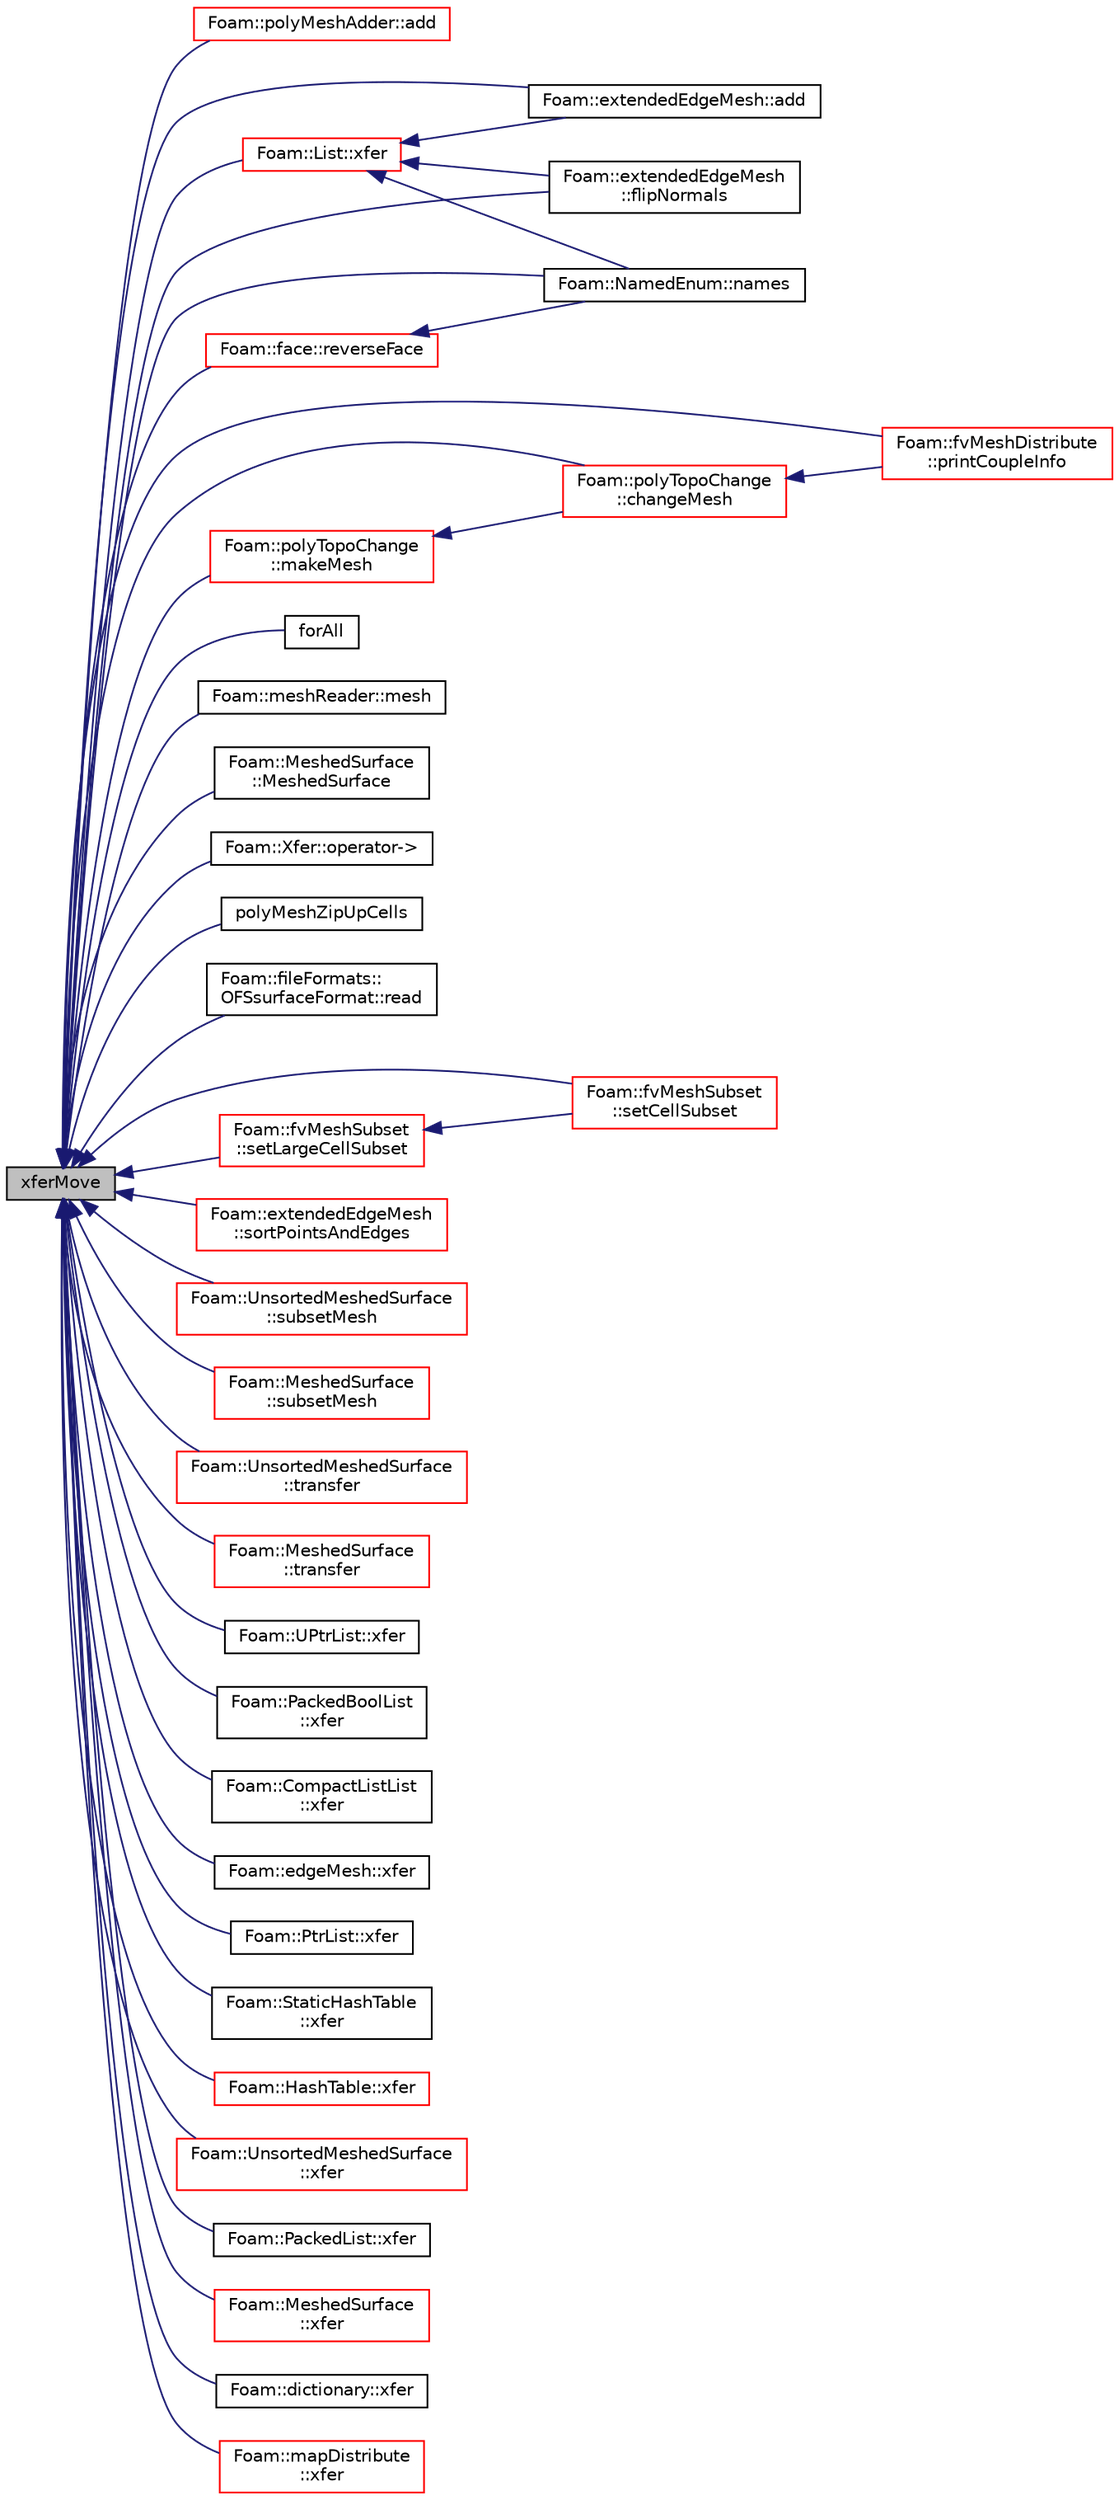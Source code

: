 digraph "xferMove"
{
  bgcolor="transparent";
  edge [fontname="Helvetica",fontsize="10",labelfontname="Helvetica",labelfontsize="10"];
  node [fontname="Helvetica",fontsize="10",shape=record];
  rankdir="LR";
  Node1 [label="xferMove",height=0.2,width=0.4,color="black", fillcolor="grey75", style="filled", fontcolor="black"];
  Node1 -> Node2 [dir="back",color="midnightblue",fontsize="10",style="solid",fontname="Helvetica"];
  Node2 [label="Foam::polyMeshAdder::add",height=0.2,width=0.4,color="red",URL="$a01918.html#a24c9d73a4265ffdfd8fd7fc1c73a1cdc",tooltip="Add two polyMeshes. Returns new polyMesh and map construct. "];
  Node1 -> Node3 [dir="back",color="midnightblue",fontsize="10",style="solid",fontname="Helvetica"];
  Node3 [label="Foam::extendedEdgeMesh::add",height=0.2,width=0.4,color="black",URL="$a00699.html#af07e0aa40a7a71b92a74dd6b77a44ad3",tooltip="Add extendedEdgeMesh. No filtering of duplicates. "];
  Node1 -> Node4 [dir="back",color="midnightblue",fontsize="10",style="solid",fontname="Helvetica"];
  Node4 [label="Foam::polyTopoChange\l::changeMesh",height=0.2,width=0.4,color="red",URL="$a01939.html#a1b105b13373ba9f1c7685f873b250cf2",tooltip="Inplace changes mesh without change of patches. "];
  Node4 -> Node5 [dir="back",color="midnightblue",fontsize="10",style="solid",fontname="Helvetica"];
  Node5 [label="Foam::fvMeshDistribute\l::printCoupleInfo",height=0.2,width=0.4,color="red",URL="$a00878.html#a0b2e9e5ba94679bbc5d807ecf02687e2",tooltip="Print some info on coupling data. "];
  Node1 -> Node6 [dir="back",color="midnightblue",fontsize="10",style="solid",fontname="Helvetica"];
  Node6 [label="Foam::extendedEdgeMesh\l::flipNormals",height=0.2,width=0.4,color="black",URL="$a00699.html#ace7a4ec5b5de12179b1d4194ea408066",tooltip="Flip normals. All concave become convex, all internal external. "];
  Node1 -> Node7 [dir="back",color="midnightblue",fontsize="10",style="solid",fontname="Helvetica"];
  Node7 [label="forAll",height=0.2,width=0.4,color="black",URL="$a03926.html#aed2e7fb0cc5e714d9c26e3ea39f2dc88"];
  Node1 -> Node8 [dir="back",color="midnightblue",fontsize="10",style="solid",fontname="Helvetica"];
  Node8 [label="Foam::polyTopoChange\l::makeMesh",height=0.2,width=0.4,color="red",URL="$a01939.html#a53cd346c4116b75d2e9540d07c212149",tooltip="Create new mesh with old mesh patches. "];
  Node8 -> Node4 [dir="back",color="midnightblue",fontsize="10",style="solid",fontname="Helvetica"];
  Node1 -> Node9 [dir="back",color="midnightblue",fontsize="10",style="solid",fontname="Helvetica"];
  Node9 [label="Foam::meshReader::mesh",height=0.2,width=0.4,color="black",URL="$a01469.html#a5aca9ab4bac609de1e0e8c268bfc363f",tooltip="Create and return polyMesh. "];
  Node1 -> Node10 [dir="back",color="midnightblue",fontsize="10",style="solid",fontname="Helvetica"];
  Node10 [label="Foam::MeshedSurface\l::MeshedSurface",height=0.2,width=0.4,color="black",URL="$a01464.html#a3ee4d9ba6f03479eb3698c0e391b40e9",tooltip="Construct from a boundary mesh with local points/faces. "];
  Node1 -> Node11 [dir="back",color="midnightblue",fontsize="10",style="solid",fontname="Helvetica"];
  Node11 [label="Foam::NamedEnum::names",height=0.2,width=0.4,color="black",URL="$a01569.html#a7350da3a0edd92cd11e6c479c9967dc8"];
  Node1 -> Node12 [dir="back",color="midnightblue",fontsize="10",style="solid",fontname="Helvetica"];
  Node12 [label="Foam::Xfer::operator-\>",height=0.2,width=0.4,color="black",URL="$a02885.html#a01a2431b4e56f4c9bddd7094e87d2d79",tooltip="Pointer to the underlying datatype. "];
  Node1 -> Node13 [dir="back",color="midnightblue",fontsize="10",style="solid",fontname="Helvetica"];
  Node13 [label="polyMeshZipUpCells",height=0.2,width=0.4,color="black",URL="$a10733.html#ab957fb2d74d8de84991a6246e876ecd2"];
  Node1 -> Node5 [dir="back",color="midnightblue",fontsize="10",style="solid",fontname="Helvetica"];
  Node1 -> Node14 [dir="back",color="midnightblue",fontsize="10",style="solid",fontname="Helvetica"];
  Node14 [label="Foam::fileFormats::\lOFSsurfaceFormat::read",height=0.2,width=0.4,color="black",URL="$a01702.html#a464ebd67acbdff0014d4dae69e3ec4be",tooltip="Read from file. "];
  Node1 -> Node15 [dir="back",color="midnightblue",fontsize="10",style="solid",fontname="Helvetica"];
  Node15 [label="Foam::face::reverseFace",height=0.2,width=0.4,color="red",URL="$a00714.html#a9a8f9d432a30b6bd21e700f7d5ed1168",tooltip="Return face with reverse direction. "];
  Node15 -> Node11 [dir="back",color="midnightblue",fontsize="10",style="solid",fontname="Helvetica"];
  Node1 -> Node16 [dir="back",color="midnightblue",fontsize="10",style="solid",fontname="Helvetica"];
  Node16 [label="Foam::fvMeshSubset\l::setCellSubset",height=0.2,width=0.4,color="red",URL="$a00881.html#a7007bf1daafcf75caa93fdb67143236e",tooltip="Set the subset. Create \"oldInternalFaces\" patch for exposed. "];
  Node1 -> Node17 [dir="back",color="midnightblue",fontsize="10",style="solid",fontname="Helvetica"];
  Node17 [label="Foam::fvMeshSubset\l::setLargeCellSubset",height=0.2,width=0.4,color="red",URL="$a00881.html#aa5aecd31ebb23c10811eb60949808165",tooltip="Set the subset from all cells with region == currentRegion. "];
  Node17 -> Node16 [dir="back",color="midnightblue",fontsize="10",style="solid",fontname="Helvetica"];
  Node1 -> Node18 [dir="back",color="midnightblue",fontsize="10",style="solid",fontname="Helvetica"];
  Node18 [label="Foam::extendedEdgeMesh\l::sortPointsAndEdges",height=0.2,width=0.4,color="red",URL="$a00699.html#a35042787bb1f37f3e2695d3b48e313b0"];
  Node1 -> Node19 [dir="back",color="midnightblue",fontsize="10",style="solid",fontname="Helvetica"];
  Node19 [label="Foam::UnsortedMeshedSurface\l::subsetMesh",height=0.2,width=0.4,color="red",URL="$a02761.html#a04c51f2cb416472cc3f96c66d07b2bf7",tooltip="Return new surface. "];
  Node1 -> Node20 [dir="back",color="midnightblue",fontsize="10",style="solid",fontname="Helvetica"];
  Node20 [label="Foam::MeshedSurface\l::subsetMesh",height=0.2,width=0.4,color="red",URL="$a01464.html#adf4bd7212fe5a7fa21aa750e6673153f",tooltip="Return new surface. "];
  Node1 -> Node21 [dir="back",color="midnightblue",fontsize="10",style="solid",fontname="Helvetica"];
  Node21 [label="Foam::UnsortedMeshedSurface\l::transfer",height=0.2,width=0.4,color="red",URL="$a02761.html#a6df38f92358a4c8ec775d27efb154326",tooltip="Transfer the contents of the argument and annul the argument. "];
  Node1 -> Node22 [dir="back",color="midnightblue",fontsize="10",style="solid",fontname="Helvetica"];
  Node22 [label="Foam::MeshedSurface\l::transfer",height=0.2,width=0.4,color="red",URL="$a01464.html#a7840b609cb34e6f39858cf3e86324263",tooltip="Transfer the contents of the argument and annul the argument. "];
  Node1 -> Node23 [dir="back",color="midnightblue",fontsize="10",style="solid",fontname="Helvetica"];
  Node23 [label="Foam::UPtrList::xfer",height=0.2,width=0.4,color="black",URL="$a02768.html#a74268cb26efe4d25ec0ab94bb71ae4ff",tooltip="Transfer contents to the Xfer container. "];
  Node1 -> Node24 [dir="back",color="midnightblue",fontsize="10",style="solid",fontname="Helvetica"];
  Node24 [label="Foam::PackedBoolList\l::xfer",height=0.2,width=0.4,color="black",URL="$a01756.html#a0891b65b7954a17daabdce1b481e8e82",tooltip="Transfer contents to the Xfer container. "];
  Node1 -> Node25 [dir="back",color="midnightblue",fontsize="10",style="solid",fontname="Helvetica"];
  Node25 [label="Foam::CompactListList\l::xfer",height=0.2,width=0.4,color="black",URL="$a00330.html#a43517da1bca2c696e396ce49bcf666ea",tooltip="Transfer the contents to the Xfer container. "];
  Node1 -> Node26 [dir="back",color="midnightblue",fontsize="10",style="solid",fontname="Helvetica"];
  Node26 [label="Foam::List::xfer",height=0.2,width=0.4,color="red",URL="$a01364.html#a48f43ee271fb2edb0fb241b72af0e59c",tooltip="Transfer contents to the Xfer container. "];
  Node26 -> Node3 [dir="back",color="midnightblue",fontsize="10",style="solid",fontname="Helvetica"];
  Node26 -> Node6 [dir="back",color="midnightblue",fontsize="10",style="solid",fontname="Helvetica"];
  Node26 -> Node11 [dir="back",color="midnightblue",fontsize="10",style="solid",fontname="Helvetica"];
  Node1 -> Node27 [dir="back",color="midnightblue",fontsize="10",style="solid",fontname="Helvetica"];
  Node27 [label="Foam::edgeMesh::xfer",height=0.2,width=0.4,color="black",URL="$a00616.html#aa5d3e8de96b66407ce4a843e7d240a9a",tooltip="Transfer contents to the Xfer container. "];
  Node1 -> Node28 [dir="back",color="midnightblue",fontsize="10",style="solid",fontname="Helvetica"];
  Node28 [label="Foam::PtrList::xfer",height=0.2,width=0.4,color="black",URL="$a02033.html#a75c267e0ede149e8d154b91461adba73",tooltip="Transfer contents to the Xfer container. "];
  Node1 -> Node29 [dir="back",color="midnightblue",fontsize="10",style="solid",fontname="Helvetica"];
  Node29 [label="Foam::StaticHashTable\l::xfer",height=0.2,width=0.4,color="black",URL="$a02442.html#ac75ef4b3a9565ac77fcdb24184aa599c",tooltip="Transfer contents to the Xfer container. "];
  Node1 -> Node30 [dir="back",color="midnightblue",fontsize="10",style="solid",fontname="Helvetica"];
  Node30 [label="Foam::HashTable::xfer",height=0.2,width=0.4,color="red",URL="$a00984.html#a2cb95ba3c8cd615a6aee23d94ef5a355",tooltip="Transfer contents to the Xfer container. "];
  Node1 -> Node31 [dir="back",color="midnightblue",fontsize="10",style="solid",fontname="Helvetica"];
  Node31 [label="Foam::UnsortedMeshedSurface\l::xfer",height=0.2,width=0.4,color="red",URL="$a02761.html#a7ead964bad13061a5279a0f658933925",tooltip="Transfer contents to the Xfer container. "];
  Node1 -> Node32 [dir="back",color="midnightblue",fontsize="10",style="solid",fontname="Helvetica"];
  Node32 [label="Foam::PackedList::xfer",height=0.2,width=0.4,color="black",URL="$a01757.html#a7be3a50427cd54b6dceebe6ce1236021",tooltip="Transfer contents to the Xfer container. "];
  Node1 -> Node33 [dir="back",color="midnightblue",fontsize="10",style="solid",fontname="Helvetica"];
  Node33 [label="Foam::MeshedSurface\l::xfer",height=0.2,width=0.4,color="red",URL="$a01464.html#a532e279e23c3b9bf0ad75bbd8c2e40c8",tooltip="Transfer contents to the Xfer container. "];
  Node1 -> Node34 [dir="back",color="midnightblue",fontsize="10",style="solid",fontname="Helvetica"];
  Node34 [label="Foam::dictionary::xfer",height=0.2,width=0.4,color="black",URL="$a00523.html#a7ce9d9827e50cc685a487699fd24e06d",tooltip="Transfer contents to the Xfer container. "];
  Node1 -> Node35 [dir="back",color="midnightblue",fontsize="10",style="solid",fontname="Helvetica"];
  Node35 [label="Foam::mapDistribute\l::xfer",height=0.2,width=0.4,color="red",URL="$a01403.html#aa06becfc3664361f898aa510ee48fe99",tooltip="Transfer contents to the Xfer container. "];
}
